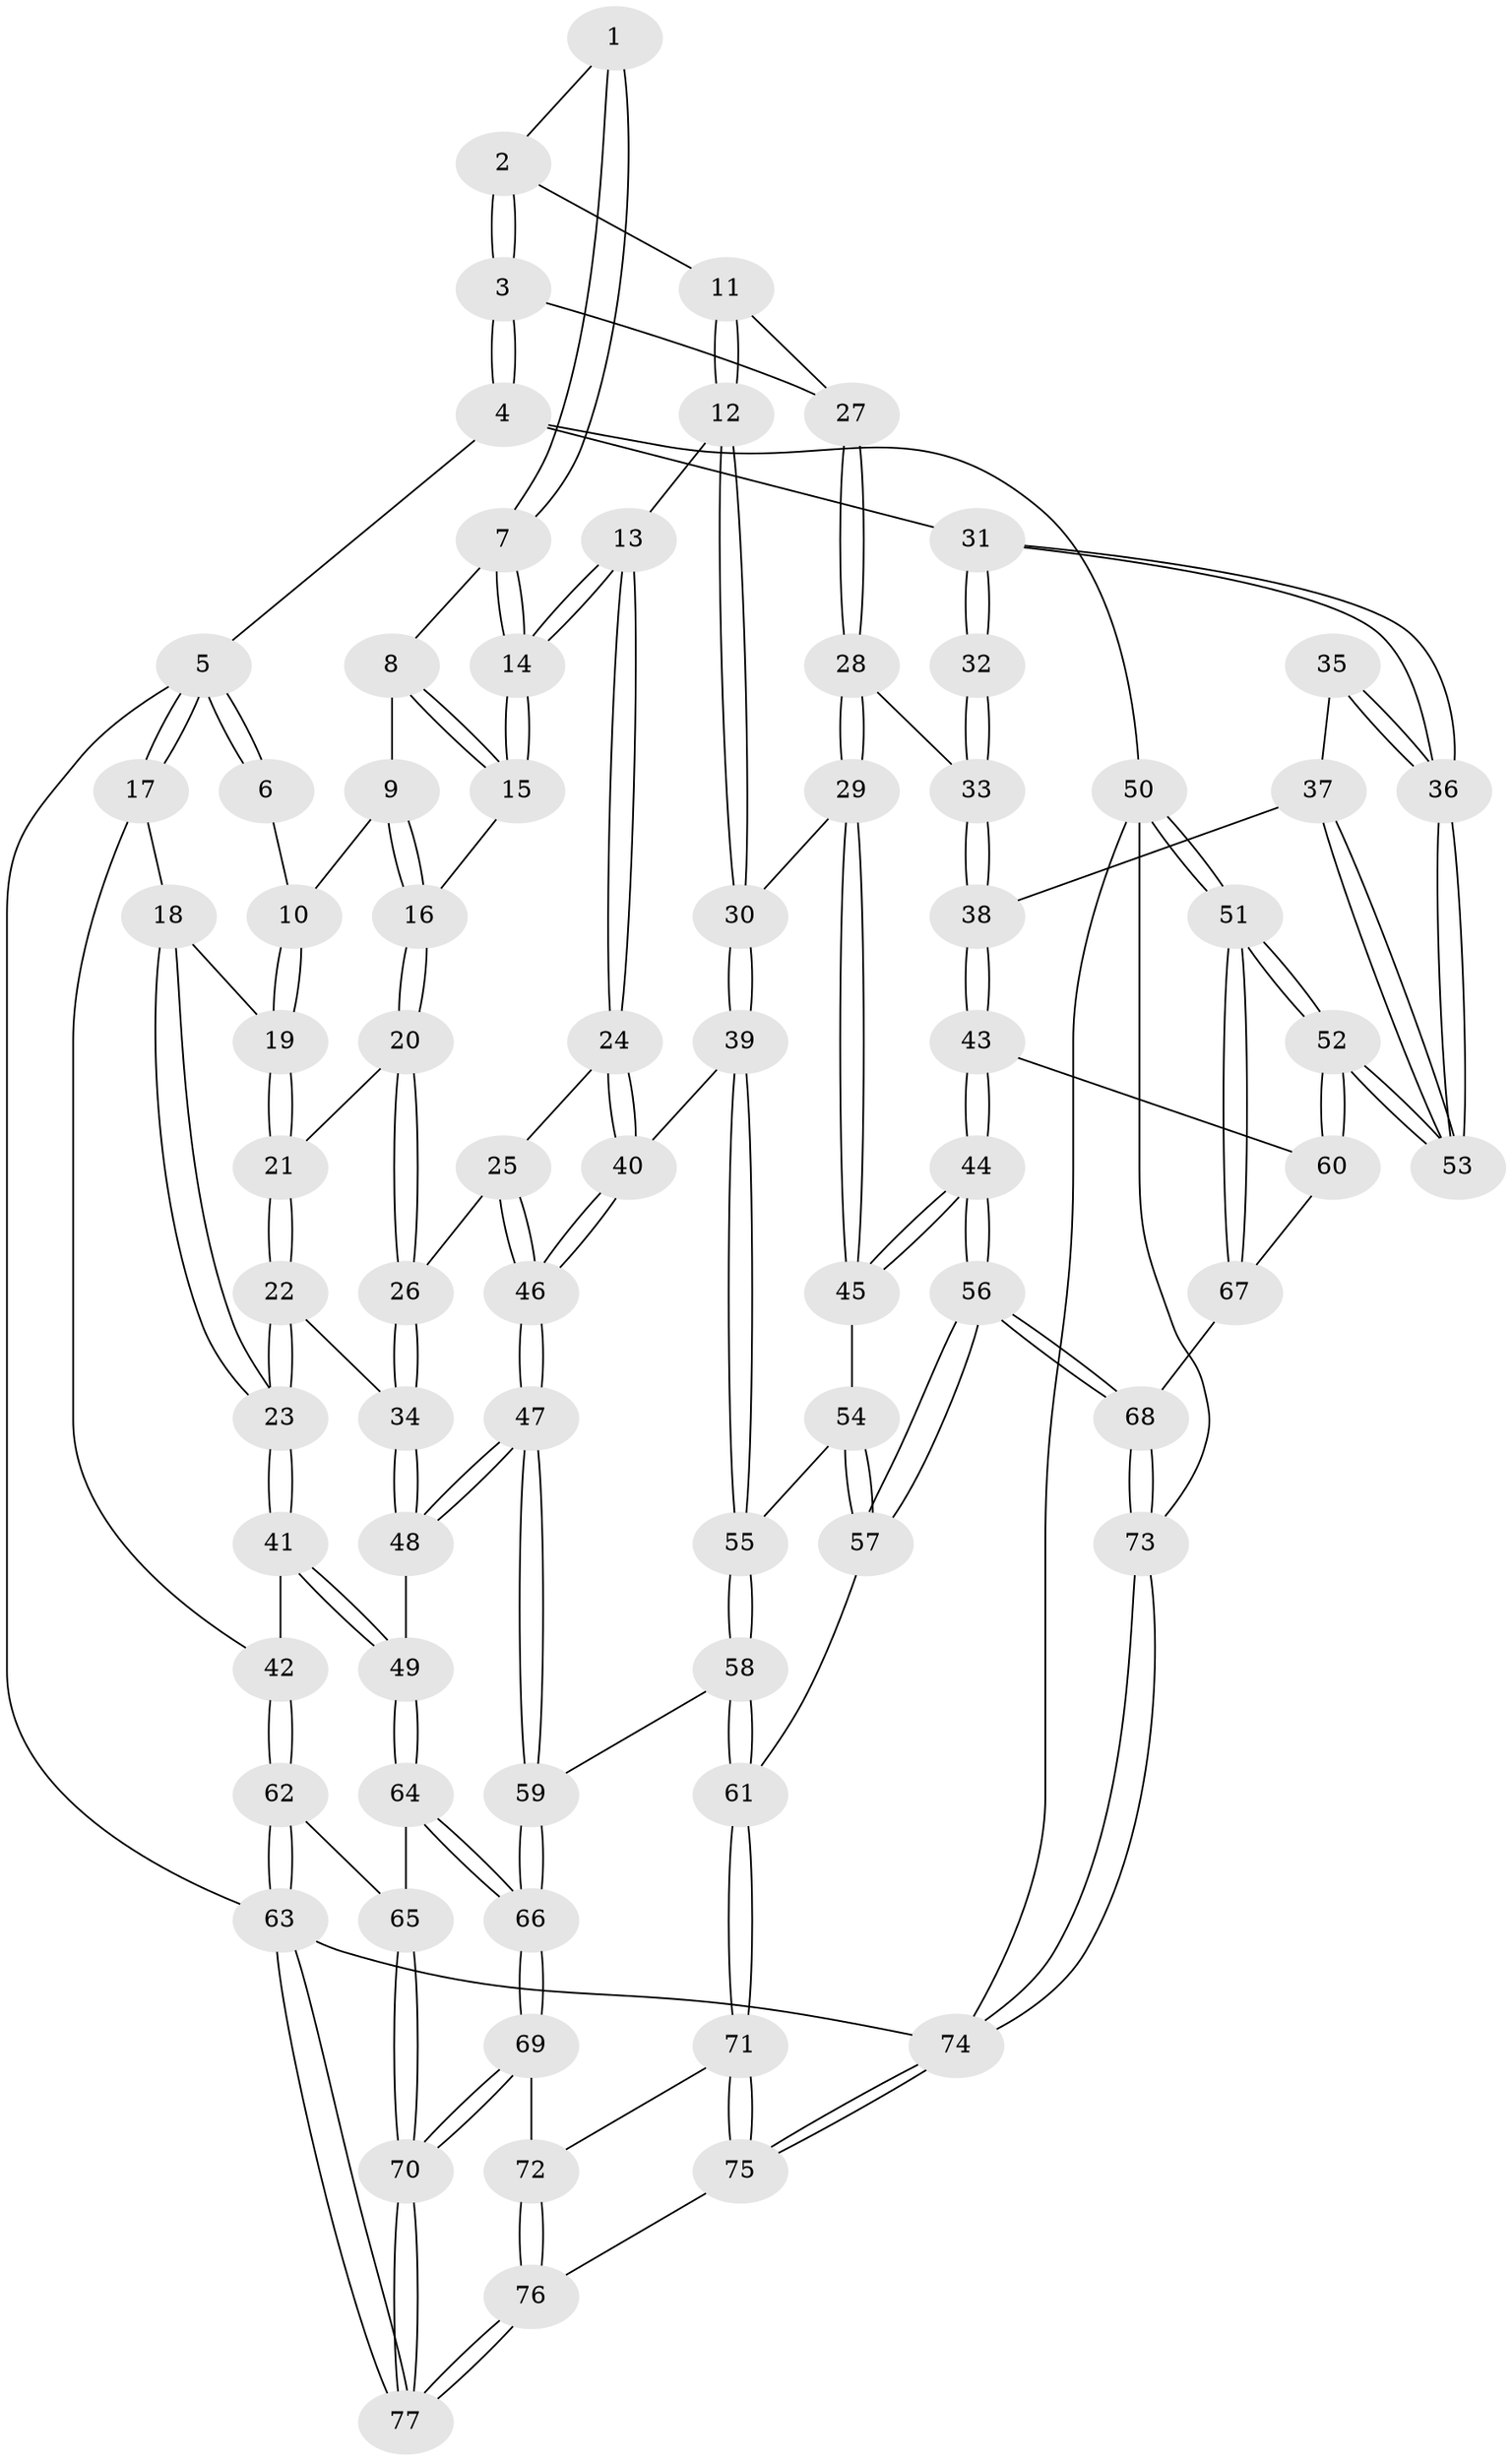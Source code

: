 // coarse degree distribution, {2: 0.021739130434782608, 4: 0.2391304347826087, 5: 0.45652173913043476, 6: 0.08695652173913043, 3: 0.15217391304347827, 7: 0.043478260869565216}
// Generated by graph-tools (version 1.1) at 2025/06/03/04/25 22:06:29]
// undirected, 77 vertices, 189 edges
graph export_dot {
graph [start="1"]
  node [color=gray90,style=filled];
  1 [pos="+0.3676068632469094+0"];
  2 [pos="+0.40276462374043404+0"];
  3 [pos="+1+0"];
  4 [pos="+1+0"];
  5 [pos="+0+0"];
  6 [pos="+0.2943545214902964+0"];
  7 [pos="+0.367722072703811+0"];
  8 [pos="+0.26826214606893756+0.056480285676364934"];
  9 [pos="+0.22648468421187562+0.128348473807281"];
  10 [pos="+0.13791410999137427+0.10516810055478523"];
  11 [pos="+0.5908372692495251+0.12551805473146826"];
  12 [pos="+0.5168926414374062+0.21394887958010012"];
  13 [pos="+0.45491470072215673+0.20598557199062342"];
  14 [pos="+0.39691116898322437+0.11608342616757004"];
  15 [pos="+0.29180625560205015+0.14287492829307966"];
  16 [pos="+0.26103453140533717+0.15389923680511364"];
  17 [pos="+0+0"];
  18 [pos="+0.05849030103881574+0.07752530650505261"];
  19 [pos="+0.13328703675250014+0.10797625721758819"];
  20 [pos="+0.25673886120462297+0.19439676378274848"];
  21 [pos="+0.1141247911259757+0.22178219094244742"];
  22 [pos="+0.103126012428813+0.2495314012378452"];
  23 [pos="+0+0.3141826904175211"];
  24 [pos="+0.33698716357590397+0.3247327939833022"];
  25 [pos="+0.33372134266317105+0.32549171528067145"];
  26 [pos="+0.29826140755630665+0.32844185538513865"];
  27 [pos="+0.8451946411823134+0.017027122539316993"];
  28 [pos="+0.7774004144093497+0.29950706480498485"];
  29 [pos="+0.662302455865657+0.33992484305988785"];
  30 [pos="+0.6028626711925978+0.32485796670036465"];
  31 [pos="+1+0.055683329041929734"];
  32 [pos="+0.9032513038248371+0.3022547385299171"];
  33 [pos="+0.7947548433945736+0.31595834943002815"];
  34 [pos="+0.28950503079329937+0.3328330510007256"];
  35 [pos="+0.9429121149932033+0.3174366838164824"];
  36 [pos="+1+0.11497935553300072"];
  37 [pos="+0.9779473652591227+0.39695567090356226"];
  38 [pos="+0.8739774524554952+0.4437465160274792"];
  39 [pos="+0.5046964230442159+0.4385423088257362"];
  40 [pos="+0.430423391855342+0.41408779135999785"];
  41 [pos="+0+0.3388511420745196"];
  42 [pos="+0+0.33353803050264824"];
  43 [pos="+0.8635854691646256+0.5540485622598689"];
  44 [pos="+0.8259970778306716+0.5813673037490611"];
  45 [pos="+0.6667865020076132+0.3893886369114171"];
  46 [pos="+0.35995274959753887+0.530999128941655"];
  47 [pos="+0.3471201021559987+0.5740289241831904"];
  48 [pos="+0.18124223033133952+0.5033435904418104"];
  49 [pos="+0.17789118731926157+0.5044371101596489"];
  50 [pos="+1+0.853408273653093"];
  51 [pos="+1+0.8165177025178584"];
  52 [pos="+1+0.623202652379447"];
  53 [pos="+1+0.3412570848107214"];
  54 [pos="+0.6560425411939758+0.45301895265847847"];
  55 [pos="+0.5166543562552128+0.5240835809959185"];
  56 [pos="+0.7516678551032353+0.6576209174839577"];
  57 [pos="+0.6847417253984437+0.644231573276812"];
  58 [pos="+0.5118620779459249+0.6201718039494445"];
  59 [pos="+0.40030422581823233+0.6321494865013889"];
  60 [pos="+0.9974276455055683+0.5939758194146328"];
  61 [pos="+0.5729428223481434+0.6557943110755005"];
  62 [pos="+0+0.6352048331671635"];
  63 [pos="+0+1"];
  64 [pos="+0.1524336324433788+0.5561127279001916"];
  65 [pos="+0.09160261168080258+0.6177121606071967"];
  66 [pos="+0.29666410586395914+0.7953278218641041"];
  67 [pos="+0.9025529402343603+0.8058731812071631"];
  68 [pos="+0.8141570628270204+0.8206226783067275"];
  69 [pos="+0.27732260680576437+0.8579350561423253"];
  70 [pos="+0.16807621006693982+1"];
  71 [pos="+0.5600934780678599+0.7272780747621277"];
  72 [pos="+0.49444524371321813+0.8146812588950471"];
  73 [pos="+0.7793896119666209+0.9333699052827836"];
  74 [pos="+0.7178383337901542+1"];
  75 [pos="+0.7069326590405645+1"];
  76 [pos="+0.6097952279488192+1"];
  77 [pos="+0.13398034831742656+1"];
  1 -- 2;
  1 -- 7;
  1 -- 7;
  2 -- 3;
  2 -- 3;
  2 -- 11;
  3 -- 4;
  3 -- 4;
  3 -- 27;
  4 -- 5;
  4 -- 31;
  4 -- 50;
  5 -- 6;
  5 -- 6;
  5 -- 17;
  5 -- 17;
  5 -- 63;
  6 -- 10;
  7 -- 8;
  7 -- 14;
  7 -- 14;
  8 -- 9;
  8 -- 15;
  8 -- 15;
  9 -- 10;
  9 -- 16;
  9 -- 16;
  10 -- 19;
  10 -- 19;
  11 -- 12;
  11 -- 12;
  11 -- 27;
  12 -- 13;
  12 -- 30;
  12 -- 30;
  13 -- 14;
  13 -- 14;
  13 -- 24;
  13 -- 24;
  14 -- 15;
  14 -- 15;
  15 -- 16;
  16 -- 20;
  16 -- 20;
  17 -- 18;
  17 -- 42;
  18 -- 19;
  18 -- 23;
  18 -- 23;
  19 -- 21;
  19 -- 21;
  20 -- 21;
  20 -- 26;
  20 -- 26;
  21 -- 22;
  21 -- 22;
  22 -- 23;
  22 -- 23;
  22 -- 34;
  23 -- 41;
  23 -- 41;
  24 -- 25;
  24 -- 40;
  24 -- 40;
  25 -- 26;
  25 -- 46;
  25 -- 46;
  26 -- 34;
  26 -- 34;
  27 -- 28;
  27 -- 28;
  28 -- 29;
  28 -- 29;
  28 -- 33;
  29 -- 30;
  29 -- 45;
  29 -- 45;
  30 -- 39;
  30 -- 39;
  31 -- 32;
  31 -- 32;
  31 -- 36;
  31 -- 36;
  32 -- 33;
  32 -- 33;
  33 -- 38;
  33 -- 38;
  34 -- 48;
  34 -- 48;
  35 -- 36;
  35 -- 36;
  35 -- 37;
  36 -- 53;
  36 -- 53;
  37 -- 38;
  37 -- 53;
  37 -- 53;
  38 -- 43;
  38 -- 43;
  39 -- 40;
  39 -- 55;
  39 -- 55;
  40 -- 46;
  40 -- 46;
  41 -- 42;
  41 -- 49;
  41 -- 49;
  42 -- 62;
  42 -- 62;
  43 -- 44;
  43 -- 44;
  43 -- 60;
  44 -- 45;
  44 -- 45;
  44 -- 56;
  44 -- 56;
  45 -- 54;
  46 -- 47;
  46 -- 47;
  47 -- 48;
  47 -- 48;
  47 -- 59;
  47 -- 59;
  48 -- 49;
  49 -- 64;
  49 -- 64;
  50 -- 51;
  50 -- 51;
  50 -- 73;
  50 -- 74;
  51 -- 52;
  51 -- 52;
  51 -- 67;
  51 -- 67;
  52 -- 53;
  52 -- 53;
  52 -- 60;
  52 -- 60;
  54 -- 55;
  54 -- 57;
  54 -- 57;
  55 -- 58;
  55 -- 58;
  56 -- 57;
  56 -- 57;
  56 -- 68;
  56 -- 68;
  57 -- 61;
  58 -- 59;
  58 -- 61;
  58 -- 61;
  59 -- 66;
  59 -- 66;
  60 -- 67;
  61 -- 71;
  61 -- 71;
  62 -- 63;
  62 -- 63;
  62 -- 65;
  63 -- 77;
  63 -- 77;
  63 -- 74;
  64 -- 65;
  64 -- 66;
  64 -- 66;
  65 -- 70;
  65 -- 70;
  66 -- 69;
  66 -- 69;
  67 -- 68;
  68 -- 73;
  68 -- 73;
  69 -- 70;
  69 -- 70;
  69 -- 72;
  70 -- 77;
  70 -- 77;
  71 -- 72;
  71 -- 75;
  71 -- 75;
  72 -- 76;
  72 -- 76;
  73 -- 74;
  73 -- 74;
  74 -- 75;
  74 -- 75;
  75 -- 76;
  76 -- 77;
  76 -- 77;
}
